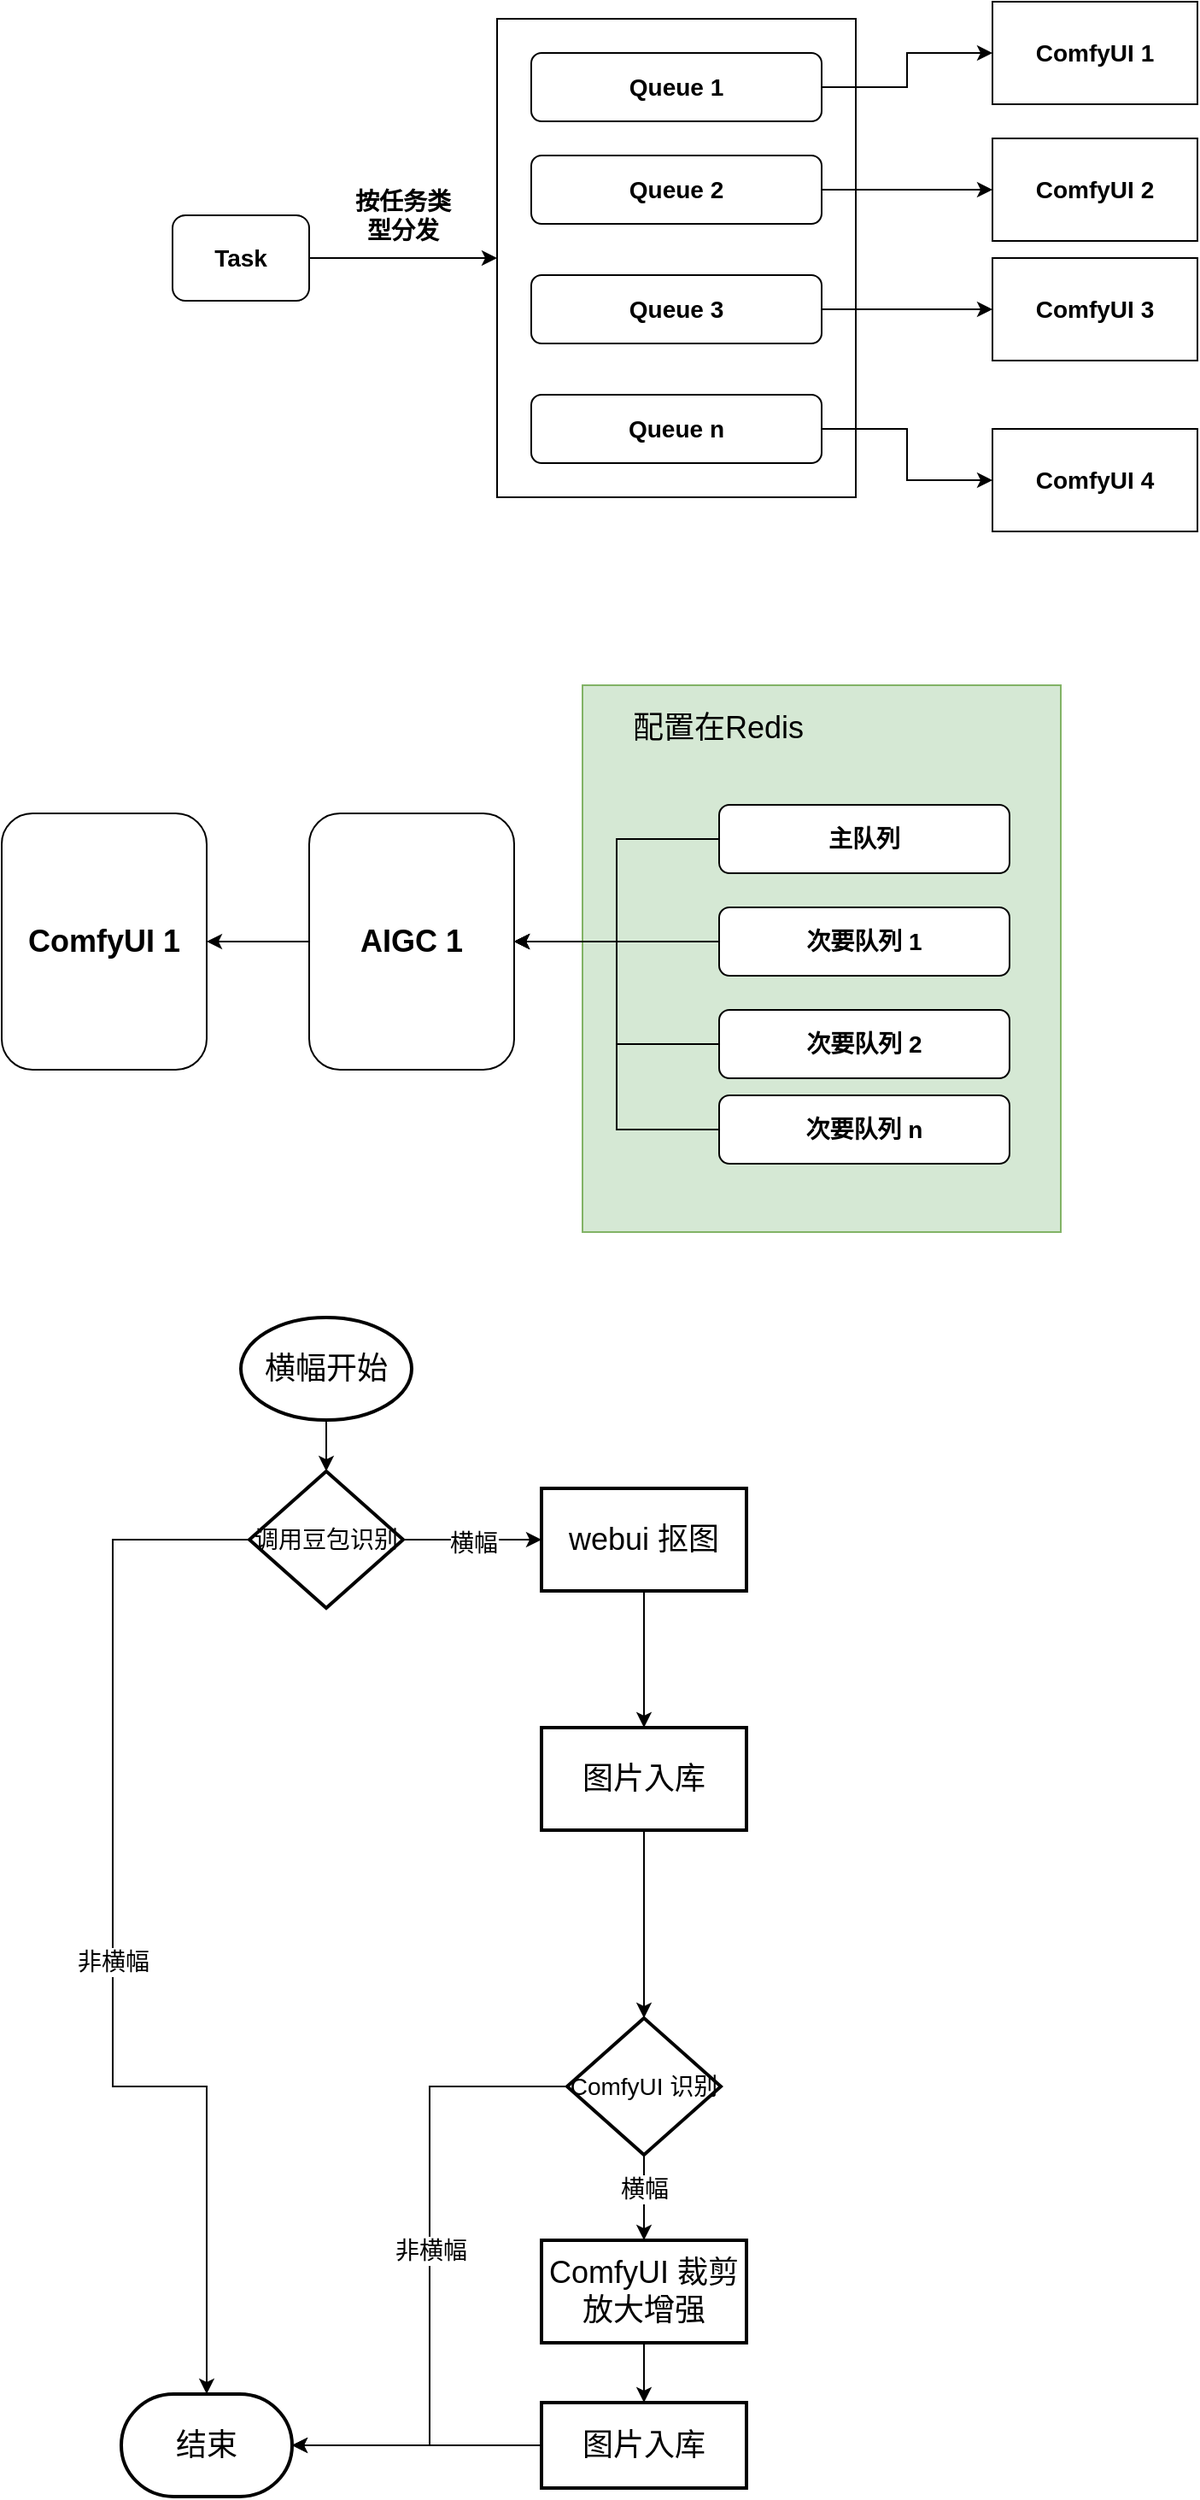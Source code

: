 <mxfile version="26.2.9">
  <diagram name="第 1 页" id="aslpY7t4ISPW0DgNJfen">
    <mxGraphModel dx="1008" dy="519" grid="1" gridSize="10" guides="1" tooltips="1" connect="1" arrows="1" fold="1" page="1" pageScale="1" pageWidth="827" pageHeight="1169" math="0" shadow="0">
      <root>
        <mxCell id="0" />
        <mxCell id="1" parent="0" />
        <mxCell id="swOD4NW9fzwGlJNLQlUq-28" value="" style="rounded=0;whiteSpace=wrap;html=1;fillColor=#d5e8d4;strokeColor=#82b366;" parent="1" vertex="1">
          <mxGeometry x="390" y="510" width="280" height="320" as="geometry" />
        </mxCell>
        <mxCell id="swOD4NW9fzwGlJNLQlUq-4" style="edgeStyle=orthogonalEdgeStyle;rounded=0;orthogonalLoop=1;jettySize=auto;html=1;entryX=0;entryY=0.5;entryDx=0;entryDy=0;" parent="1" source="swOD4NW9fzwGlJNLQlUq-1" target="swOD4NW9fzwGlJNLQlUq-3" edge="1">
          <mxGeometry relative="1" as="geometry" />
        </mxCell>
        <mxCell id="swOD4NW9fzwGlJNLQlUq-1" value="&lt;font style=&quot;font-size: 14px;&quot;&gt;&lt;b&gt;Task&lt;/b&gt;&lt;/font&gt;" style="rounded=1;whiteSpace=wrap;html=1;" parent="1" vertex="1">
          <mxGeometry x="150" y="235" width="80" height="50" as="geometry" />
        </mxCell>
        <mxCell id="swOD4NW9fzwGlJNLQlUq-3" value="" style="rounded=0;whiteSpace=wrap;html=1;" parent="1" vertex="1">
          <mxGeometry x="340" y="120" width="210" height="280" as="geometry" />
        </mxCell>
        <mxCell id="swOD4NW9fzwGlJNLQlUq-5" value="&lt;b&gt;&lt;font style=&quot;font-size: 14px;&quot;&gt;按任务类型分发&lt;/font&gt;&lt;/b&gt;" style="text;html=1;align=center;verticalAlign=middle;whiteSpace=wrap;rounded=0;" parent="1" vertex="1">
          <mxGeometry x="250" y="220" width="70" height="30" as="geometry" />
        </mxCell>
        <mxCell id="swOD4NW9fzwGlJNLQlUq-15" style="edgeStyle=orthogonalEdgeStyle;rounded=0;orthogonalLoop=1;jettySize=auto;html=1;entryX=0;entryY=0.5;entryDx=0;entryDy=0;" parent="1" source="swOD4NW9fzwGlJNLQlUq-6" target="swOD4NW9fzwGlJNLQlUq-10" edge="1">
          <mxGeometry relative="1" as="geometry" />
        </mxCell>
        <mxCell id="swOD4NW9fzwGlJNLQlUq-6" value="&lt;b&gt;&lt;font style=&quot;font-size: 14px;&quot;&gt;Queue 1&lt;/font&gt;&lt;/b&gt;" style="rounded=1;whiteSpace=wrap;html=1;" parent="1" vertex="1">
          <mxGeometry x="360" y="140" width="170" height="40" as="geometry" />
        </mxCell>
        <mxCell id="swOD4NW9fzwGlJNLQlUq-16" style="edgeStyle=orthogonalEdgeStyle;rounded=0;orthogonalLoop=1;jettySize=auto;html=1;" parent="1" source="swOD4NW9fzwGlJNLQlUq-7" target="swOD4NW9fzwGlJNLQlUq-11" edge="1">
          <mxGeometry relative="1" as="geometry" />
        </mxCell>
        <mxCell id="swOD4NW9fzwGlJNLQlUq-7" value="&lt;b&gt;&lt;font style=&quot;font-size: 14px;&quot;&gt;Queue 2&lt;/font&gt;&lt;/b&gt;" style="rounded=1;whiteSpace=wrap;html=1;" parent="1" vertex="1">
          <mxGeometry x="360" y="200" width="170" height="40" as="geometry" />
        </mxCell>
        <mxCell id="swOD4NW9fzwGlJNLQlUq-17" style="edgeStyle=orthogonalEdgeStyle;rounded=0;orthogonalLoop=1;jettySize=auto;html=1;entryX=0;entryY=0.5;entryDx=0;entryDy=0;" parent="1" source="swOD4NW9fzwGlJNLQlUq-8" target="swOD4NW9fzwGlJNLQlUq-12" edge="1">
          <mxGeometry relative="1" as="geometry" />
        </mxCell>
        <mxCell id="swOD4NW9fzwGlJNLQlUq-8" value="&lt;b&gt;&lt;font style=&quot;font-size: 14px;&quot;&gt;Queue 3&lt;/font&gt;&lt;/b&gt;" style="rounded=1;whiteSpace=wrap;html=1;" parent="1" vertex="1">
          <mxGeometry x="360" y="270" width="170" height="40" as="geometry" />
        </mxCell>
        <mxCell id="swOD4NW9fzwGlJNLQlUq-18" style="edgeStyle=orthogonalEdgeStyle;rounded=0;orthogonalLoop=1;jettySize=auto;html=1;entryX=0;entryY=0.5;entryDx=0;entryDy=0;" parent="1" source="swOD4NW9fzwGlJNLQlUq-9" target="swOD4NW9fzwGlJNLQlUq-13" edge="1">
          <mxGeometry relative="1" as="geometry" />
        </mxCell>
        <mxCell id="swOD4NW9fzwGlJNLQlUq-9" value="&lt;b&gt;&lt;font style=&quot;font-size: 14px;&quot;&gt;Queue n&lt;/font&gt;&lt;/b&gt;" style="rounded=1;whiteSpace=wrap;html=1;" parent="1" vertex="1">
          <mxGeometry x="360" y="340" width="170" height="40" as="geometry" />
        </mxCell>
        <mxCell id="swOD4NW9fzwGlJNLQlUq-10" value="&lt;b&gt;&lt;font style=&quot;font-size: 14px;&quot;&gt;ComfyUI 1&lt;/font&gt;&lt;/b&gt;" style="rounded=0;whiteSpace=wrap;html=1;" parent="1" vertex="1">
          <mxGeometry x="630" y="110" width="120" height="60" as="geometry" />
        </mxCell>
        <mxCell id="swOD4NW9fzwGlJNLQlUq-11" value="&lt;b&gt;&lt;font style=&quot;font-size: 14px;&quot;&gt;ComfyUI 2&lt;/font&gt;&lt;/b&gt;" style="rounded=0;whiteSpace=wrap;html=1;" parent="1" vertex="1">
          <mxGeometry x="630" y="190" width="120" height="60" as="geometry" />
        </mxCell>
        <mxCell id="swOD4NW9fzwGlJNLQlUq-12" value="&lt;b&gt;&lt;font style=&quot;font-size: 14px;&quot;&gt;ComfyUI 3&lt;/font&gt;&lt;/b&gt;" style="rounded=0;whiteSpace=wrap;html=1;" parent="1" vertex="1">
          <mxGeometry x="630" y="260" width="120" height="60" as="geometry" />
        </mxCell>
        <mxCell id="swOD4NW9fzwGlJNLQlUq-13" value="&lt;b&gt;&lt;font style=&quot;font-size: 14px;&quot;&gt;ComfyUI 4&lt;/font&gt;&lt;/b&gt;" style="rounded=0;whiteSpace=wrap;html=1;" parent="1" vertex="1">
          <mxGeometry x="630" y="360" width="120" height="60" as="geometry" />
        </mxCell>
        <mxCell id="swOD4NW9fzwGlJNLQlUq-24" style="edgeStyle=orthogonalEdgeStyle;rounded=0;orthogonalLoop=1;jettySize=auto;html=1;" parent="1" source="swOD4NW9fzwGlJNLQlUq-19" target="swOD4NW9fzwGlJNLQlUq-22" edge="1">
          <mxGeometry relative="1" as="geometry" />
        </mxCell>
        <mxCell id="swOD4NW9fzwGlJNLQlUq-19" value="&lt;font style=&quot;font-size: 18px;&quot;&gt;&lt;b&gt;AIGC 1&lt;/b&gt;&lt;/font&gt;" style="rounded=1;whiteSpace=wrap;html=1;" parent="1" vertex="1">
          <mxGeometry x="230" y="585" width="120" height="150" as="geometry" />
        </mxCell>
        <mxCell id="swOD4NW9fzwGlJNLQlUq-25" style="edgeStyle=orthogonalEdgeStyle;rounded=0;orthogonalLoop=1;jettySize=auto;html=1;entryX=1;entryY=0.5;entryDx=0;entryDy=0;" parent="1" source="swOD4NW9fzwGlJNLQlUq-20" target="swOD4NW9fzwGlJNLQlUq-19" edge="1">
          <mxGeometry relative="1" as="geometry" />
        </mxCell>
        <mxCell id="swOD4NW9fzwGlJNLQlUq-20" value="&lt;b&gt;&lt;font style=&quot;font-size: 14px;&quot;&gt;主队列&lt;/font&gt;&lt;/b&gt;" style="rounded=1;whiteSpace=wrap;html=1;" parent="1" vertex="1">
          <mxGeometry x="470" y="580" width="170" height="40" as="geometry" />
        </mxCell>
        <mxCell id="swOD4NW9fzwGlJNLQlUq-26" style="edgeStyle=orthogonalEdgeStyle;rounded=0;orthogonalLoop=1;jettySize=auto;html=1;entryX=1;entryY=0.5;entryDx=0;entryDy=0;" parent="1" source="swOD4NW9fzwGlJNLQlUq-21" target="swOD4NW9fzwGlJNLQlUq-19" edge="1">
          <mxGeometry relative="1" as="geometry" />
        </mxCell>
        <mxCell id="swOD4NW9fzwGlJNLQlUq-21" value="&lt;b&gt;&lt;font style=&quot;font-size: 14px;&quot;&gt;次要队列 1&lt;/font&gt;&lt;/b&gt;" style="rounded=1;whiteSpace=wrap;html=1;" parent="1" vertex="1">
          <mxGeometry x="470" y="640" width="170" height="40" as="geometry" />
        </mxCell>
        <mxCell id="swOD4NW9fzwGlJNLQlUq-22" value="&lt;font style=&quot;font-size: 18px;&quot;&gt;&lt;b&gt;ComfyUI 1&lt;/b&gt;&lt;/font&gt;" style="rounded=1;whiteSpace=wrap;html=1;" parent="1" vertex="1">
          <mxGeometry x="50" y="585" width="120" height="150" as="geometry" />
        </mxCell>
        <mxCell id="swOD4NW9fzwGlJNLQlUq-27" style="edgeStyle=orthogonalEdgeStyle;rounded=0;orthogonalLoop=1;jettySize=auto;html=1;entryX=1;entryY=0.5;entryDx=0;entryDy=0;" parent="1" source="swOD4NW9fzwGlJNLQlUq-23" target="swOD4NW9fzwGlJNLQlUq-19" edge="1">
          <mxGeometry relative="1" as="geometry" />
        </mxCell>
        <mxCell id="swOD4NW9fzwGlJNLQlUq-23" value="&lt;b&gt;&lt;font style=&quot;font-size: 14px;&quot;&gt;次要队列 2&lt;/font&gt;&lt;/b&gt;" style="rounded=1;whiteSpace=wrap;html=1;" parent="1" vertex="1">
          <mxGeometry x="470" y="700" width="170" height="40" as="geometry" />
        </mxCell>
        <mxCell id="swOD4NW9fzwGlJNLQlUq-29" value="&lt;font style=&quot;font-size: 18px;&quot;&gt;配置在Redis&amp;nbsp;&lt;/font&gt;" style="text;html=1;align=center;verticalAlign=middle;whiteSpace=wrap;rounded=0;" parent="1" vertex="1">
          <mxGeometry x="414" y="520" width="116" height="30" as="geometry" />
        </mxCell>
        <mxCell id="swOD4NW9fzwGlJNLQlUq-31" style="edgeStyle=orthogonalEdgeStyle;rounded=0;orthogonalLoop=1;jettySize=auto;html=1;entryX=1;entryY=0.5;entryDx=0;entryDy=0;" parent="1" source="swOD4NW9fzwGlJNLQlUq-30" target="swOD4NW9fzwGlJNLQlUq-19" edge="1">
          <mxGeometry relative="1" as="geometry" />
        </mxCell>
        <mxCell id="swOD4NW9fzwGlJNLQlUq-30" value="&lt;b&gt;&lt;font style=&quot;font-size: 14px;&quot;&gt;次要队列 n&lt;/font&gt;&lt;/b&gt;" style="rounded=1;whiteSpace=wrap;html=1;" parent="1" vertex="1">
          <mxGeometry x="470" y="750" width="170" height="40" as="geometry" />
        </mxCell>
        <mxCell id="aJre4djwhM1ro7wTKasv-5" value="" style="edgeStyle=orthogonalEdgeStyle;rounded=0;orthogonalLoop=1;jettySize=auto;html=1;" edge="1" parent="1" source="aJre4djwhM1ro7wTKasv-1" target="aJre4djwhM1ro7wTKasv-4">
          <mxGeometry relative="1" as="geometry" />
        </mxCell>
        <mxCell id="aJre4djwhM1ro7wTKasv-1" value="&lt;font style=&quot;font-size: 18px;&quot;&gt;横幅开始&lt;/font&gt;" style="strokeWidth=2;html=1;shape=mxgraph.flowchart.start_1;whiteSpace=wrap;" vertex="1" parent="1">
          <mxGeometry x="190" y="880" width="100" height="60" as="geometry" />
        </mxCell>
        <mxCell id="aJre4djwhM1ro7wTKasv-11" value="" style="edgeStyle=orthogonalEdgeStyle;rounded=0;orthogonalLoop=1;jettySize=auto;html=1;" edge="1" parent="1" source="aJre4djwhM1ro7wTKasv-4" target="aJre4djwhM1ro7wTKasv-10">
          <mxGeometry relative="1" as="geometry" />
        </mxCell>
        <mxCell id="aJre4djwhM1ro7wTKasv-24" value="&lt;font style=&quot;font-size: 14px;&quot;&gt;横幅&lt;/font&gt;" style="edgeLabel;html=1;align=center;verticalAlign=middle;resizable=0;points=[];" vertex="1" connectable="0" parent="aJre4djwhM1ro7wTKasv-11">
          <mxGeometry x="0.006" y="-2" relative="1" as="geometry">
            <mxPoint as="offset" />
          </mxGeometry>
        </mxCell>
        <mxCell id="aJre4djwhM1ro7wTKasv-4" value="&lt;font style=&quot;font-size: 14px;&quot;&gt;调用豆包识别&lt;/font&gt;" style="rhombus;whiteSpace=wrap;html=1;strokeWidth=2;" vertex="1" parent="1">
          <mxGeometry x="195" y="970" width="90" height="80" as="geometry" />
        </mxCell>
        <mxCell id="aJre4djwhM1ro7wTKasv-6" value="&lt;font style=&quot;font-size: 18px;&quot;&gt;结束&lt;/font&gt;" style="strokeWidth=2;html=1;shape=mxgraph.flowchart.terminator;whiteSpace=wrap;" vertex="1" parent="1">
          <mxGeometry x="120" y="1510" width="100" height="60" as="geometry" />
        </mxCell>
        <mxCell id="aJre4djwhM1ro7wTKasv-8" style="edgeStyle=orthogonalEdgeStyle;rounded=0;orthogonalLoop=1;jettySize=auto;html=1;entryX=0.5;entryY=0;entryDx=0;entryDy=0;entryPerimeter=0;exitX=0;exitY=0.5;exitDx=0;exitDy=0;" edge="1" parent="1" source="aJre4djwhM1ro7wTKasv-4" target="aJre4djwhM1ro7wTKasv-6">
          <mxGeometry relative="1" as="geometry">
            <mxPoint x="170" y="1010" as="sourcePoint" />
            <mxPoint x="115" y="1330" as="targetPoint" />
            <Array as="points">
              <mxPoint x="115" y="1010" />
              <mxPoint x="115" y="1330" />
              <mxPoint x="170" y="1330" />
            </Array>
          </mxGeometry>
        </mxCell>
        <mxCell id="aJre4djwhM1ro7wTKasv-9" value="&lt;font style=&quot;font-size: 14px;&quot;&gt;非横幅&lt;/font&gt;" style="edgeLabel;html=1;align=center;verticalAlign=middle;resizable=0;points=[];" vertex="1" connectable="0" parent="aJre4djwhM1ro7wTKasv-8">
          <mxGeometry x="0.029" relative="1" as="geometry">
            <mxPoint as="offset" />
          </mxGeometry>
        </mxCell>
        <mxCell id="aJre4djwhM1ro7wTKasv-13" value="" style="edgeStyle=orthogonalEdgeStyle;rounded=0;orthogonalLoop=1;jettySize=auto;html=1;" edge="1" parent="1" source="aJre4djwhM1ro7wTKasv-10" target="aJre4djwhM1ro7wTKasv-12">
          <mxGeometry relative="1" as="geometry" />
        </mxCell>
        <mxCell id="aJre4djwhM1ro7wTKasv-10" value="&lt;font style=&quot;font-size: 18px;&quot;&gt;webui 抠图&lt;/font&gt;" style="whiteSpace=wrap;html=1;strokeWidth=2;" vertex="1" parent="1">
          <mxGeometry x="366" y="980" width="120" height="60" as="geometry" />
        </mxCell>
        <mxCell id="aJre4djwhM1ro7wTKasv-17" style="edgeStyle=orthogonalEdgeStyle;rounded=0;orthogonalLoop=1;jettySize=auto;html=1;" edge="1" parent="1" source="aJre4djwhM1ro7wTKasv-12" target="aJre4djwhM1ro7wTKasv-16">
          <mxGeometry relative="1" as="geometry" />
        </mxCell>
        <mxCell id="aJre4djwhM1ro7wTKasv-12" value="&lt;font style=&quot;font-size: 18px;&quot;&gt;图片入库&lt;/font&gt;" style="whiteSpace=wrap;html=1;strokeWidth=2;" vertex="1" parent="1">
          <mxGeometry x="366" y="1120" width="120" height="60" as="geometry" />
        </mxCell>
        <mxCell id="aJre4djwhM1ro7wTKasv-22" value="" style="edgeStyle=orthogonalEdgeStyle;rounded=0;orthogonalLoop=1;jettySize=auto;html=1;" edge="1" parent="1" source="aJre4djwhM1ro7wTKasv-16" target="aJre4djwhM1ro7wTKasv-21">
          <mxGeometry relative="1" as="geometry" />
        </mxCell>
        <mxCell id="aJre4djwhM1ro7wTKasv-23" value="&lt;font style=&quot;font-size: 14px;&quot;&gt;横幅&lt;/font&gt;" style="edgeLabel;html=1;align=center;verticalAlign=middle;resizable=0;points=[];" vertex="1" connectable="0" parent="aJre4djwhM1ro7wTKasv-22">
          <mxGeometry x="-0.334" relative="1" as="geometry">
            <mxPoint y="3" as="offset" />
          </mxGeometry>
        </mxCell>
        <mxCell id="aJre4djwhM1ro7wTKasv-16" value="&lt;font style=&quot;font-size: 14px;&quot;&gt;ComfyUI 识别&lt;/font&gt;" style="rhombus;whiteSpace=wrap;html=1;strokeWidth=2;" vertex="1" parent="1">
          <mxGeometry x="381" y="1290" width="90" height="80" as="geometry" />
        </mxCell>
        <mxCell id="aJre4djwhM1ro7wTKasv-19" style="edgeStyle=orthogonalEdgeStyle;rounded=0;orthogonalLoop=1;jettySize=auto;html=1;entryX=1;entryY=0.5;entryDx=0;entryDy=0;entryPerimeter=0;" edge="1" parent="1" source="aJre4djwhM1ro7wTKasv-16" target="aJre4djwhM1ro7wTKasv-6">
          <mxGeometry relative="1" as="geometry" />
        </mxCell>
        <mxCell id="aJre4djwhM1ro7wTKasv-20" value="&lt;font style=&quot;font-size: 14px;&quot;&gt;非横幅&lt;/font&gt;" style="edgeLabel;html=1;align=center;verticalAlign=middle;resizable=0;points=[];" vertex="1" connectable="0" parent="aJre4djwhM1ro7wTKasv-19">
          <mxGeometry x="-0.051" relative="1" as="geometry">
            <mxPoint as="offset" />
          </mxGeometry>
        </mxCell>
        <mxCell id="aJre4djwhM1ro7wTKasv-26" value="" style="edgeStyle=orthogonalEdgeStyle;rounded=0;orthogonalLoop=1;jettySize=auto;html=1;" edge="1" parent="1" source="aJre4djwhM1ro7wTKasv-21" target="aJre4djwhM1ro7wTKasv-25">
          <mxGeometry relative="1" as="geometry" />
        </mxCell>
        <mxCell id="aJre4djwhM1ro7wTKasv-21" value="&lt;font style=&quot;font-size: 18px;&quot;&gt;ComfyUI 裁剪放大增强&lt;/font&gt;" style="whiteSpace=wrap;html=1;strokeWidth=2;" vertex="1" parent="1">
          <mxGeometry x="366" y="1420" width="120" height="60" as="geometry" />
        </mxCell>
        <mxCell id="aJre4djwhM1ro7wTKasv-25" value="&lt;font style=&quot;font-size: 18px;&quot;&gt;图片入库&lt;/font&gt;" style="whiteSpace=wrap;html=1;strokeWidth=2;" vertex="1" parent="1">
          <mxGeometry x="366" y="1515" width="120" height="50" as="geometry" />
        </mxCell>
        <mxCell id="aJre4djwhM1ro7wTKasv-27" style="edgeStyle=orthogonalEdgeStyle;rounded=0;orthogonalLoop=1;jettySize=auto;html=1;entryX=1;entryY=0.5;entryDx=0;entryDy=0;entryPerimeter=0;" edge="1" parent="1" source="aJre4djwhM1ro7wTKasv-25" target="aJre4djwhM1ro7wTKasv-6">
          <mxGeometry relative="1" as="geometry" />
        </mxCell>
      </root>
    </mxGraphModel>
  </diagram>
</mxfile>
